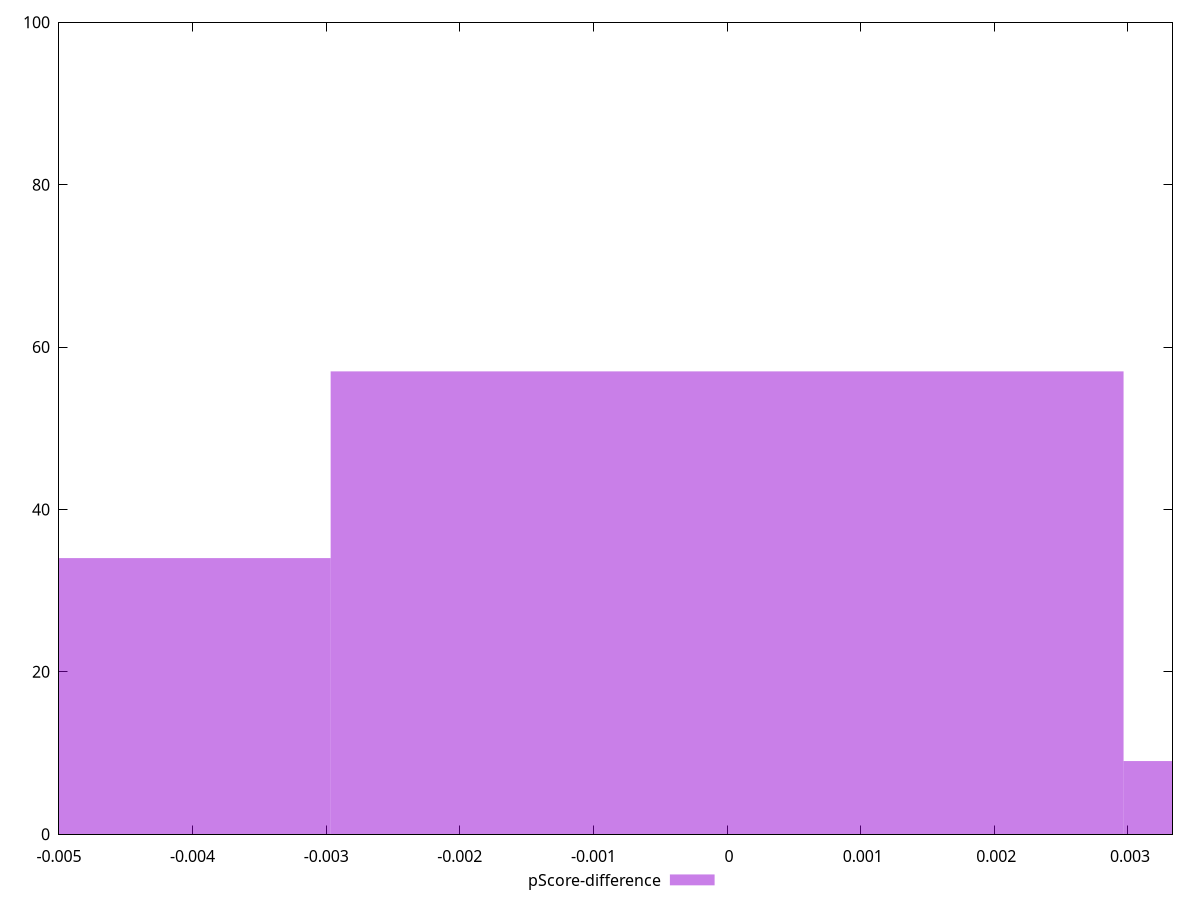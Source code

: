 reset

$pScoreDifference <<EOF
0 57
-0.005934147516456073 34
0.005934147516456073 9
EOF

set key outside below
set boxwidth 0.005934147516456073
set xrange [-0.0050000000000000044:0.0033333333333334103]
set yrange [0:100]
set trange [0:100]
set style fill transparent solid 0.5 noborder
set terminal svg size 640, 490 enhanced background rgb 'white'
set output "report_00013_2021-02-09T12-04-24.940Z/unused-css-rules/samples/pages/pScore-difference/histogram.svg"

plot $pScoreDifference title "pScore-difference" with boxes

reset
